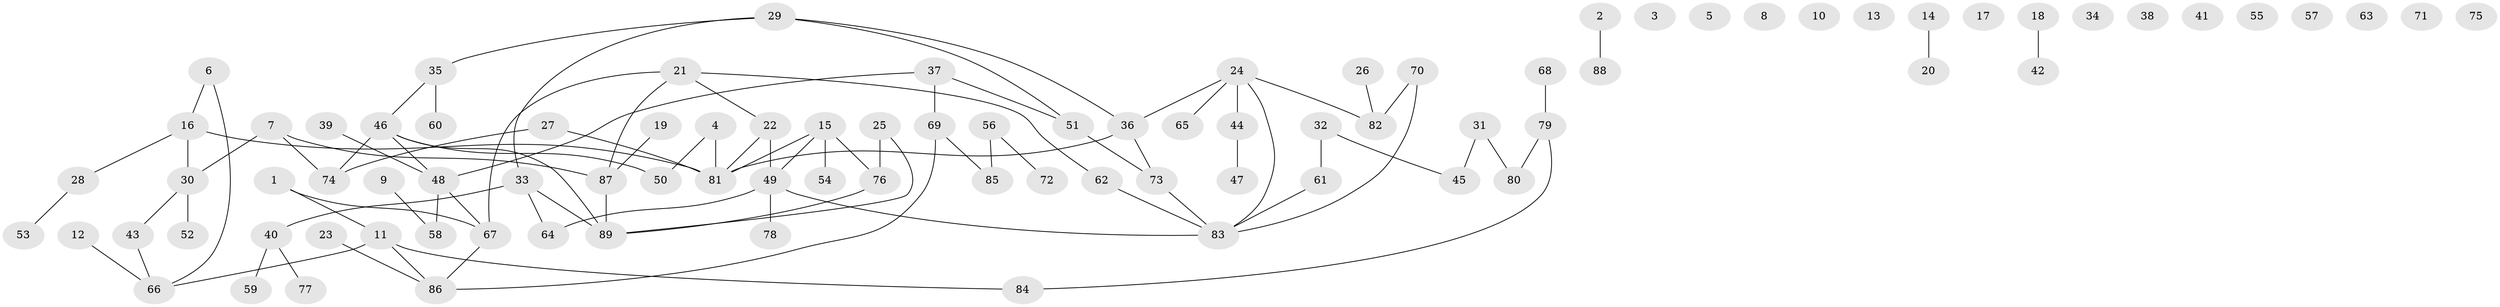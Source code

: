// Generated by graph-tools (version 1.1) at 2025/12/03/09/25 04:12:54]
// undirected, 89 vertices, 93 edges
graph export_dot {
graph [start="1"]
  node [color=gray90,style=filled];
  1;
  2;
  3;
  4;
  5;
  6;
  7;
  8;
  9;
  10;
  11;
  12;
  13;
  14;
  15;
  16;
  17;
  18;
  19;
  20;
  21;
  22;
  23;
  24;
  25;
  26;
  27;
  28;
  29;
  30;
  31;
  32;
  33;
  34;
  35;
  36;
  37;
  38;
  39;
  40;
  41;
  42;
  43;
  44;
  45;
  46;
  47;
  48;
  49;
  50;
  51;
  52;
  53;
  54;
  55;
  56;
  57;
  58;
  59;
  60;
  61;
  62;
  63;
  64;
  65;
  66;
  67;
  68;
  69;
  70;
  71;
  72;
  73;
  74;
  75;
  76;
  77;
  78;
  79;
  80;
  81;
  82;
  83;
  84;
  85;
  86;
  87;
  88;
  89;
  1 -- 11;
  1 -- 67;
  2 -- 88;
  4 -- 50;
  4 -- 81;
  6 -- 16;
  6 -- 66;
  7 -- 30;
  7 -- 74;
  7 -- 87;
  9 -- 58;
  11 -- 66;
  11 -- 84;
  11 -- 86;
  12 -- 66;
  14 -- 20;
  15 -- 49;
  15 -- 54;
  15 -- 76;
  15 -- 81;
  16 -- 28;
  16 -- 30;
  16 -- 81;
  18 -- 42;
  19 -- 87;
  21 -- 22;
  21 -- 62;
  21 -- 67;
  21 -- 87;
  22 -- 49;
  22 -- 81;
  23 -- 86;
  24 -- 36;
  24 -- 44;
  24 -- 65;
  24 -- 82;
  24 -- 83;
  25 -- 76;
  25 -- 89;
  26 -- 82;
  27 -- 74;
  27 -- 81;
  28 -- 53;
  29 -- 33;
  29 -- 35;
  29 -- 36;
  29 -- 51;
  30 -- 43;
  30 -- 52;
  31 -- 45;
  31 -- 80;
  32 -- 45;
  32 -- 61;
  33 -- 40;
  33 -- 64;
  33 -- 89;
  35 -- 46;
  35 -- 60;
  36 -- 73;
  36 -- 81;
  37 -- 48;
  37 -- 51;
  37 -- 69;
  39 -- 48;
  40 -- 59;
  40 -- 77;
  43 -- 66;
  44 -- 47;
  46 -- 48;
  46 -- 50;
  46 -- 74;
  46 -- 89;
  48 -- 58;
  48 -- 67;
  49 -- 64;
  49 -- 78;
  49 -- 83;
  51 -- 73;
  56 -- 72;
  56 -- 85;
  61 -- 83;
  62 -- 83;
  67 -- 86;
  68 -- 79;
  69 -- 85;
  69 -- 86;
  70 -- 82;
  70 -- 83;
  73 -- 83;
  76 -- 89;
  79 -- 80;
  79 -- 84;
  87 -- 89;
}
